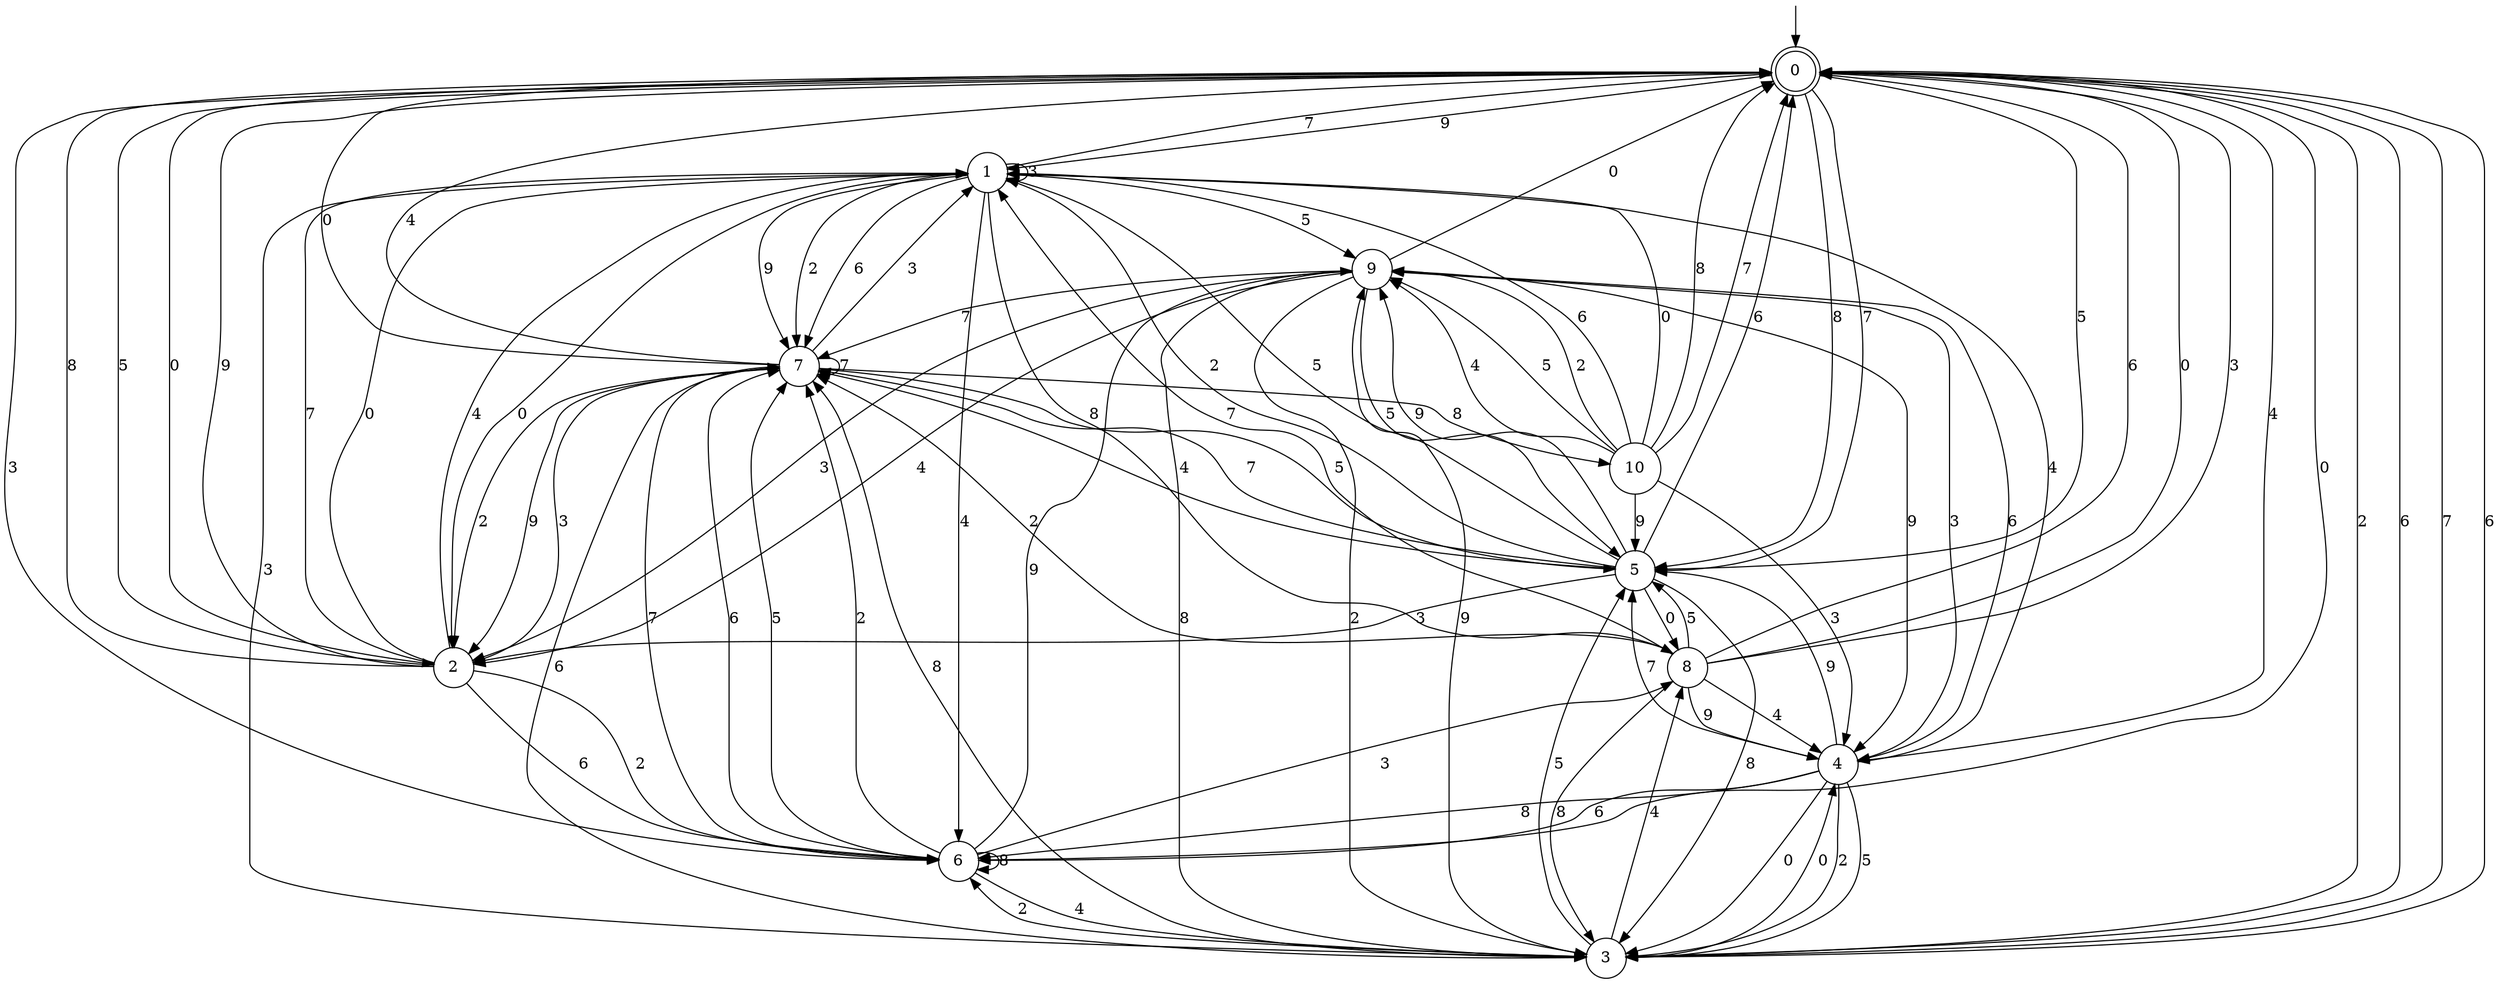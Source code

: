 digraph g {

	s0 [shape="doublecircle" label="0"];
	s1 [shape="circle" label="1"];
	s2 [shape="circle" label="2"];
	s3 [shape="circle" label="3"];
	s4 [shape="circle" label="4"];
	s5 [shape="circle" label="5"];
	s6 [shape="circle" label="6"];
	s7 [shape="circle" label="7"];
	s8 [shape="circle" label="8"];
	s9 [shape="circle" label="9"];
	s10 [shape="circle" label="10"];
	s0 -> s1 [label="9"];
	s0 -> s2 [label="0"];
	s0 -> s3 [label="2"];
	s0 -> s4 [label="4"];
	s0 -> s5 [label="8"];
	s0 -> s5 [label="7"];
	s0 -> s6 [label="3"];
	s0 -> s3 [label="6"];
	s0 -> s5 [label="5"];
	s1 -> s7 [label="9"];
	s1 -> s2 [label="0"];
	s1 -> s7 [label="2"];
	s1 -> s6 [label="4"];
	s1 -> s8 [label="8"];
	s1 -> s0 [label="7"];
	s1 -> s1 [label="3"];
	s1 -> s7 [label="6"];
	s1 -> s9 [label="5"];
	s2 -> s0 [label="9"];
	s2 -> s1 [label="0"];
	s2 -> s6 [label="2"];
	s2 -> s1 [label="4"];
	s2 -> s0 [label="8"];
	s2 -> s1 [label="7"];
	s2 -> s7 [label="3"];
	s2 -> s6 [label="6"];
	s2 -> s0 [label="5"];
	s3 -> s9 [label="9"];
	s3 -> s4 [label="0"];
	s3 -> s6 [label="2"];
	s3 -> s8 [label="4"];
	s3 -> s7 [label="8"];
	s3 -> s0 [label="7"];
	s3 -> s1 [label="3"];
	s3 -> s0 [label="6"];
	s3 -> s5 [label="5"];
	s4 -> s5 [label="9"];
	s4 -> s3 [label="0"];
	s4 -> s3 [label="2"];
	s4 -> s1 [label="4"];
	s4 -> s6 [label="8"];
	s4 -> s5 [label="7"];
	s4 -> s9 [label="3"];
	s4 -> s6 [label="6"];
	s4 -> s3 [label="5"];
	s5 -> s9 [label="9"];
	s5 -> s8 [label="0"];
	s5 -> s1 [label="2"];
	s5 -> s7 [label="4"];
	s5 -> s3 [label="8"];
	s5 -> s7 [label="7"];
	s5 -> s2 [label="3"];
	s5 -> s0 [label="6"];
	s5 -> s1 [label="5"];
	s6 -> s9 [label="9"];
	s6 -> s0 [label="0"];
	s6 -> s7 [label="2"];
	s6 -> s3 [label="4"];
	s6 -> s6 [label="8"];
	s6 -> s7 [label="7"];
	s6 -> s8 [label="3"];
	s6 -> s7 [label="6"];
	s6 -> s7 [label="5"];
	s7 -> s2 [label="9"];
	s7 -> s0 [label="0"];
	s7 -> s2 [label="2"];
	s7 -> s0 [label="4"];
	s7 -> s10 [label="8"];
	s7 -> s7 [label="7"];
	s7 -> s1 [label="3"];
	s7 -> s3 [label="6"];
	s7 -> s5 [label="5"];
	s8 -> s4 [label="9"];
	s8 -> s0 [label="0"];
	s8 -> s7 [label="2"];
	s8 -> s4 [label="4"];
	s8 -> s3 [label="8"];
	s8 -> s1 [label="7"];
	s8 -> s0 [label="3"];
	s8 -> s0 [label="6"];
	s8 -> s5 [label="5"];
	s9 -> s4 [label="9"];
	s9 -> s0 [label="0"];
	s9 -> s3 [label="2"];
	s9 -> s2 [label="4"];
	s9 -> s3 [label="8"];
	s9 -> s7 [label="7"];
	s9 -> s2 [label="3"];
	s9 -> s4 [label="6"];
	s9 -> s5 [label="5"];
	s10 -> s5 [label="9"];
	s10 -> s1 [label="0"];
	s10 -> s9 [label="2"];
	s10 -> s9 [label="4"];
	s10 -> s0 [label="8"];
	s10 -> s0 [label="7"];
	s10 -> s4 [label="3"];
	s10 -> s1 [label="6"];
	s10 -> s9 [label="5"];

__start0 [label="" shape="none" width="0" height="0"];
__start0 -> s0;

}
